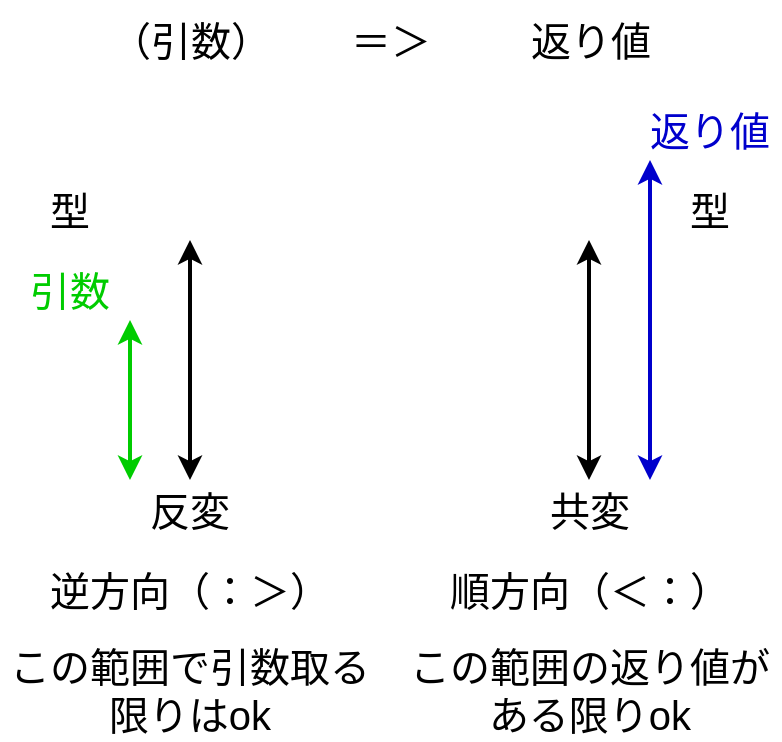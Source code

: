 <mxfile>
    <diagram id="zlr3v90p2K8FnY16DXLQ" name="Page-1">
        <mxGraphModel dx="746" dy="1162" grid="1" gridSize="10" guides="1" tooltips="1" connect="1" arrows="1" fold="1" page="1" pageScale="1" pageWidth="850" pageHeight="1100" math="0" shadow="0">
            <root>
                <mxCell id="0"/>
                <mxCell id="1" parent="0"/>
                <mxCell id="3" value="（引数）" style="text;html=1;align=center;verticalAlign=middle;resizable=0;points=[];autosize=1;strokeColor=none;fillColor=none;fontSize=20;" vertex="1" parent="1">
                    <mxGeometry x="110" y="40" width="100" height="40" as="geometry"/>
                </mxCell>
                <mxCell id="4" value="＝＞" style="text;html=1;align=center;verticalAlign=middle;resizable=0;points=[];autosize=1;strokeColor=none;fillColor=none;fontSize=20;" vertex="1" parent="1">
                    <mxGeometry x="230" y="40" width="60" height="40" as="geometry"/>
                </mxCell>
                <mxCell id="6" value="返り値" style="text;html=1;align=center;verticalAlign=middle;resizable=0;points=[];autosize=1;strokeColor=none;fillColor=none;fontSize=20;" vertex="1" parent="1">
                    <mxGeometry x="320" y="40" width="80" height="40" as="geometry"/>
                </mxCell>
                <mxCell id="8" value="" style="endArrow=classic;startArrow=classic;html=1;strokeColor=default;fontSize=20;strokeWidth=2;" edge="1" parent="1">
                    <mxGeometry width="50" height="50" relative="1" as="geometry">
                        <mxPoint x="160" y="280" as="sourcePoint"/>
                        <mxPoint x="160" y="160" as="targetPoint"/>
                    </mxGeometry>
                </mxCell>
                <mxCell id="9" value="型" style="text;html=1;strokeColor=none;fillColor=none;align=center;verticalAlign=middle;whiteSpace=wrap;rounded=0;fontSize=20;" vertex="1" parent="1">
                    <mxGeometry x="70" y="130" width="60" height="30" as="geometry"/>
                </mxCell>
                <mxCell id="10" value="" style="endArrow=classic;startArrow=classic;html=1;strokeColor=#00CC00;fontSize=20;strokeWidth=2;" edge="1" parent="1">
                    <mxGeometry width="50" height="50" relative="1" as="geometry">
                        <mxPoint x="130" y="280" as="sourcePoint"/>
                        <mxPoint x="130" y="200" as="targetPoint"/>
                    </mxGeometry>
                </mxCell>
                <mxCell id="11" value="&lt;font color=&quot;#00cc00&quot;&gt;引数&lt;/font&gt;" style="text;html=1;strokeColor=none;fillColor=none;align=center;verticalAlign=middle;whiteSpace=wrap;rounded=0;fontSize=20;" vertex="1" parent="1">
                    <mxGeometry x="70" y="170" width="60" height="30" as="geometry"/>
                </mxCell>
                <mxCell id="12" value="反変" style="text;html=1;strokeColor=none;fillColor=none;align=center;verticalAlign=middle;whiteSpace=wrap;rounded=0;fontSize=20;fontColor=#000000;" vertex="1" parent="1">
                    <mxGeometry x="130" y="280" width="60" height="30" as="geometry"/>
                </mxCell>
                <mxCell id="13" value="逆方向（：＞）" style="text;html=1;strokeColor=none;fillColor=none;align=center;verticalAlign=middle;whiteSpace=wrap;rounded=0;fontSize=20;fontColor=#000000;" vertex="1" parent="1">
                    <mxGeometry x="65" y="320" width="190" height="30" as="geometry"/>
                </mxCell>
                <mxCell id="14" value="この範囲で引数取る限りはok" style="text;html=1;strokeColor=none;fillColor=none;align=center;verticalAlign=middle;whiteSpace=wrap;rounded=0;fontSize=20;fontColor=#000000;" vertex="1" parent="1">
                    <mxGeometry x="65" y="360" width="190" height="50" as="geometry"/>
                </mxCell>
                <mxCell id="15" value="" style="endArrow=classic;startArrow=classic;html=1;strokeColor=default;fontSize=20;strokeWidth=2;" edge="1" parent="1">
                    <mxGeometry width="50" height="50" relative="1" as="geometry">
                        <mxPoint x="359.5" y="280" as="sourcePoint"/>
                        <mxPoint x="359.5" y="160" as="targetPoint"/>
                    </mxGeometry>
                </mxCell>
                <mxCell id="16" value="" style="endArrow=classic;startArrow=classic;html=1;strokeColor=#0000CC;fontSize=20;strokeWidth=2;" edge="1" parent="1">
                    <mxGeometry width="50" height="50" relative="1" as="geometry">
                        <mxPoint x="390" y="280" as="sourcePoint"/>
                        <mxPoint x="390" y="120" as="targetPoint"/>
                    </mxGeometry>
                </mxCell>
                <mxCell id="17" value="型" style="text;html=1;strokeColor=none;fillColor=none;align=center;verticalAlign=middle;whiteSpace=wrap;rounded=0;fontSize=20;" vertex="1" parent="1">
                    <mxGeometry x="390" y="130" width="60" height="30" as="geometry"/>
                </mxCell>
                <mxCell id="18" value="&lt;font&gt;返り値&lt;/font&gt;" style="text;html=1;strokeColor=none;fillColor=none;align=center;verticalAlign=middle;whiteSpace=wrap;rounded=0;fontSize=20;fontColor=#0000CC;" vertex="1" parent="1">
                    <mxGeometry x="385" y="90" width="70" height="30" as="geometry"/>
                </mxCell>
                <mxCell id="19" value="共変" style="text;html=1;strokeColor=none;fillColor=none;align=center;verticalAlign=middle;whiteSpace=wrap;rounded=0;fontSize=20;fontColor=#000000;" vertex="1" parent="1">
                    <mxGeometry x="330" y="280" width="60" height="30" as="geometry"/>
                </mxCell>
                <mxCell id="20" value="順方向（＜：）" style="text;html=1;strokeColor=none;fillColor=none;align=center;verticalAlign=middle;whiteSpace=wrap;rounded=0;fontSize=20;fontColor=#000000;" vertex="1" parent="1">
                    <mxGeometry x="265" y="320" width="190" height="30" as="geometry"/>
                </mxCell>
                <mxCell id="21" value="この範囲の返り値がある限りok" style="text;html=1;strokeColor=none;fillColor=none;align=center;verticalAlign=middle;whiteSpace=wrap;rounded=0;fontSize=20;fontColor=#000000;" vertex="1" parent="1">
                    <mxGeometry x="265" y="360" width="190" height="50" as="geometry"/>
                </mxCell>
            </root>
        </mxGraphModel>
    </diagram>
</mxfile>
